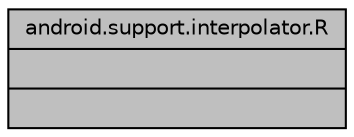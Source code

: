digraph "android.support.interpolator.R"
{
 // LATEX_PDF_SIZE
  edge [fontname="Helvetica",fontsize="10",labelfontname="Helvetica",labelfontsize="10"];
  node [fontname="Helvetica",fontsize="10",shape=record];
  Node1 [label="{android.support.interpolator.R\n||}",height=0.2,width=0.4,color="black", fillcolor="grey75", style="filled", fontcolor="black",tooltip=" "];
}
